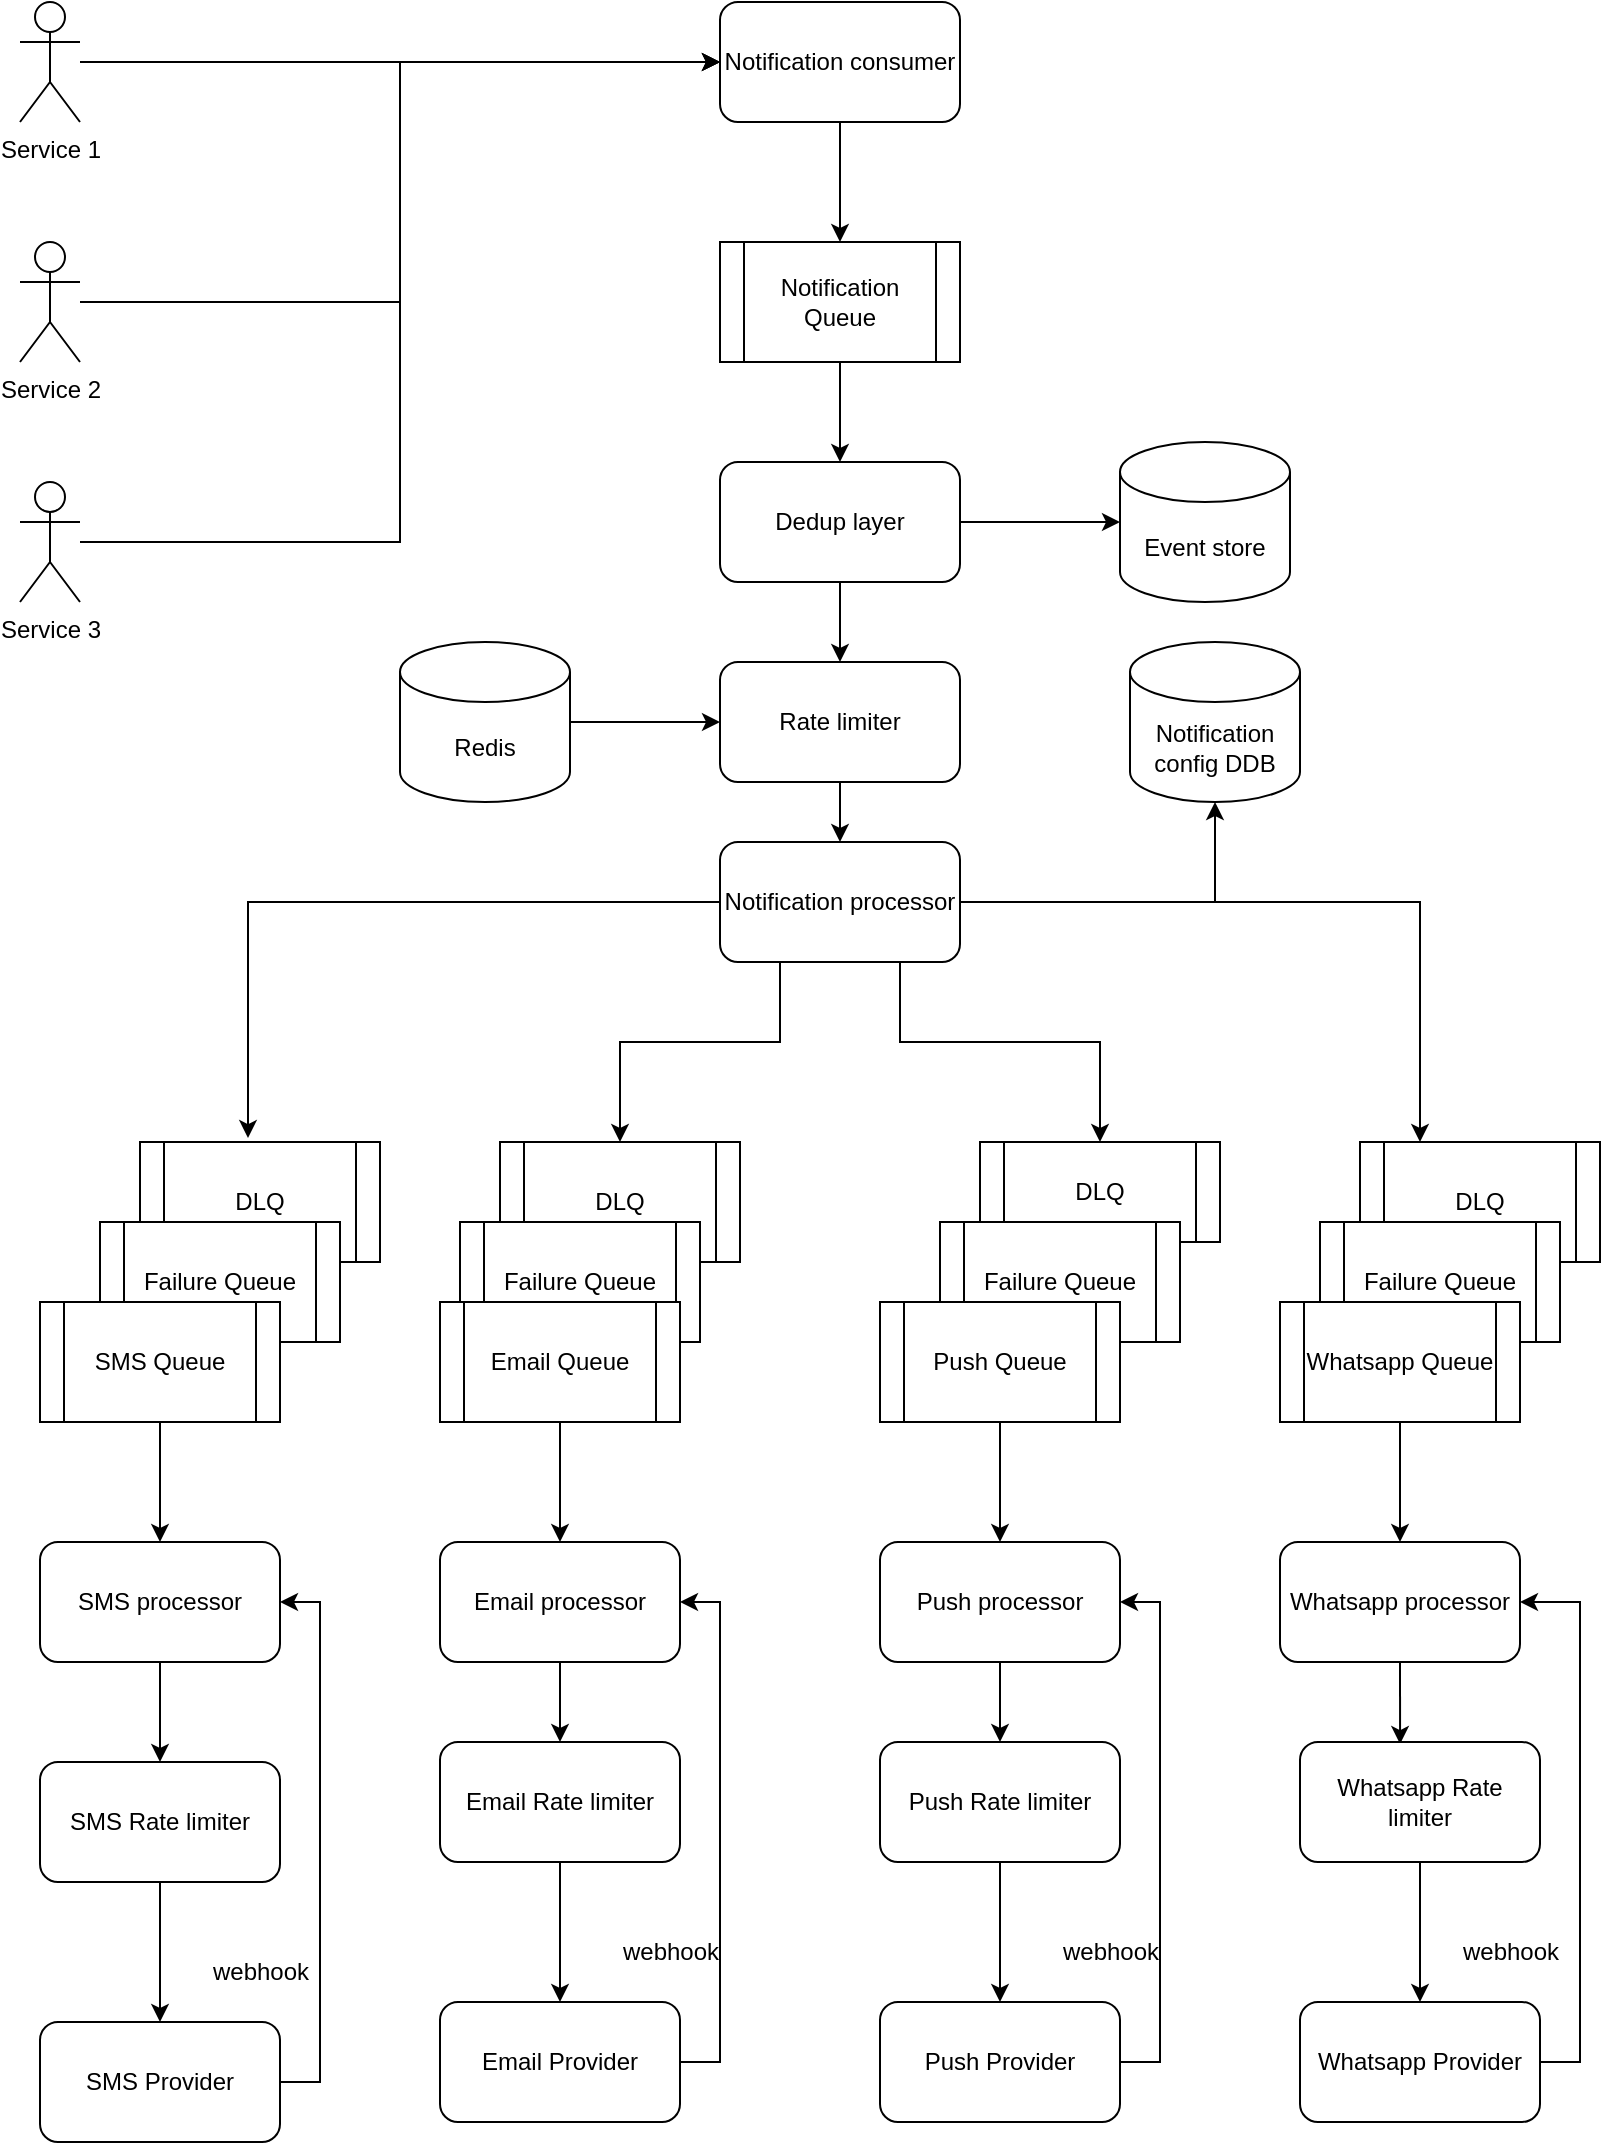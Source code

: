 <mxfile version="28.1.1">
  <diagram name="Page-1" id="IBkn1AV6_XAYANT_Cgsg">
    <mxGraphModel dx="1051" dy="660" grid="1" gridSize="10" guides="1" tooltips="1" connect="1" arrows="1" fold="1" page="1" pageScale="1" pageWidth="850" pageHeight="1100" math="0" shadow="0">
      <root>
        <mxCell id="0" />
        <mxCell id="1" parent="0" />
        <mxCell id="xVDcEwRzQe8WUiFtY7zD-36" value="DLQ" style="shape=process;whiteSpace=wrap;html=1;backgroundOutline=1;" vertex="1" parent="1">
          <mxGeometry x="680" y="580" width="120" height="60" as="geometry" />
        </mxCell>
        <mxCell id="xVDcEwRzQe8WUiFtY7zD-37" value="Failure Queue" style="shape=process;whiteSpace=wrap;html=1;backgroundOutline=1;" vertex="1" parent="1">
          <mxGeometry x="660" y="620" width="120" height="60" as="geometry" />
        </mxCell>
        <mxCell id="xVDcEwRzQe8WUiFtY7zD-34" value="DLQ" style="shape=process;whiteSpace=wrap;html=1;backgroundOutline=1;" vertex="1" parent="1">
          <mxGeometry x="490" y="580" width="120" height="50" as="geometry" />
        </mxCell>
        <mxCell id="xVDcEwRzQe8WUiFtY7zD-35" value="Failure Queue" style="shape=process;whiteSpace=wrap;html=1;backgroundOutline=1;" vertex="1" parent="1">
          <mxGeometry x="470" y="620" width="120" height="60" as="geometry" />
        </mxCell>
        <mxCell id="xVDcEwRzQe8WUiFtY7zD-29" value="DLQ" style="shape=process;whiteSpace=wrap;html=1;backgroundOutline=1;" vertex="1" parent="1">
          <mxGeometry x="250" y="580" width="120" height="60" as="geometry" />
        </mxCell>
        <mxCell id="xVDcEwRzQe8WUiFtY7zD-30" value="Failure Queue" style="shape=process;whiteSpace=wrap;html=1;backgroundOutline=1;" vertex="1" parent="1">
          <mxGeometry x="230" y="620" width="120" height="60" as="geometry" />
        </mxCell>
        <mxCell id="xVDcEwRzQe8WUiFtY7zD-27" value="DLQ" style="shape=process;whiteSpace=wrap;html=1;backgroundOutline=1;" vertex="1" parent="1">
          <mxGeometry x="70" y="580" width="120" height="60" as="geometry" />
        </mxCell>
        <mxCell id="xVDcEwRzQe8WUiFtY7zD-26" value="Failure Queue" style="shape=process;whiteSpace=wrap;html=1;backgroundOutline=1;" vertex="1" parent="1">
          <mxGeometry x="50" y="620" width="120" height="60" as="geometry" />
        </mxCell>
        <mxCell id="xVDcEwRzQe8WUiFtY7zD-63" style="edgeStyle=orthogonalEdgeStyle;rounded=0;orthogonalLoop=1;jettySize=auto;html=1;entryX=0;entryY=0.5;entryDx=0;entryDy=0;" edge="1" parent="1" source="dDHguk34ElmMT3qhyhON-1" target="xVDcEwRzQe8WUiFtY7zD-5">
          <mxGeometry relative="1" as="geometry" />
        </mxCell>
        <mxCell id="dDHguk34ElmMT3qhyhON-1" value="Service 1" style="shape=umlActor;verticalLabelPosition=bottom;verticalAlign=top;html=1;outlineConnect=0;" parent="1" vertex="1">
          <mxGeometry x="10" y="10" width="30" height="60" as="geometry" />
        </mxCell>
        <mxCell id="KC0I90stS5oIT5MQX-iv-26" style="edgeStyle=orthogonalEdgeStyle;rounded=0;orthogonalLoop=1;jettySize=auto;html=1;entryX=1;entryY=0;entryDx=0;entryDy=27.5;entryPerimeter=0;exitX=1;exitY=0.5;exitDx=0;exitDy=0;" parent="1" edge="1">
          <mxGeometry relative="1" as="geometry">
            <mxPoint x="680" y="620" as="sourcePoint" />
            <Array as="points">
              <mxPoint x="740" y="620" />
              <mxPoint x="740" y="348" />
            </Array>
          </mxGeometry>
        </mxCell>
        <mxCell id="xVDcEwRzQe8WUiFtY7zD-64" style="edgeStyle=orthogonalEdgeStyle;rounded=0;orthogonalLoop=1;jettySize=auto;html=1;entryX=0;entryY=0.5;entryDx=0;entryDy=0;" edge="1" parent="1" source="xVDcEwRzQe8WUiFtY7zD-2" target="xVDcEwRzQe8WUiFtY7zD-5">
          <mxGeometry relative="1" as="geometry" />
        </mxCell>
        <mxCell id="xVDcEwRzQe8WUiFtY7zD-2" value="Service 2" style="shape=umlActor;verticalLabelPosition=bottom;verticalAlign=top;html=1;outlineConnect=0;" vertex="1" parent="1">
          <mxGeometry x="10" y="130" width="30" height="60" as="geometry" />
        </mxCell>
        <mxCell id="xVDcEwRzQe8WUiFtY7zD-65" style="edgeStyle=orthogonalEdgeStyle;rounded=0;orthogonalLoop=1;jettySize=auto;html=1;entryX=0;entryY=0.5;entryDx=0;entryDy=0;" edge="1" parent="1" source="xVDcEwRzQe8WUiFtY7zD-3" target="xVDcEwRzQe8WUiFtY7zD-5">
          <mxGeometry relative="1" as="geometry" />
        </mxCell>
        <mxCell id="xVDcEwRzQe8WUiFtY7zD-3" value="&lt;div&gt;Service 3&lt;/div&gt;" style="shape=umlActor;verticalLabelPosition=bottom;verticalAlign=top;html=1;outlineConnect=0;" vertex="1" parent="1">
          <mxGeometry x="10" y="250" width="30" height="60" as="geometry" />
        </mxCell>
        <mxCell id="xVDcEwRzQe8WUiFtY7zD-9" style="edgeStyle=orthogonalEdgeStyle;rounded=0;orthogonalLoop=1;jettySize=auto;html=1;exitX=0.5;exitY=1;exitDx=0;exitDy=0;entryX=0.5;entryY=0;entryDx=0;entryDy=0;" edge="1" parent="1" source="xVDcEwRzQe8WUiFtY7zD-5" target="xVDcEwRzQe8WUiFtY7zD-6">
          <mxGeometry relative="1" as="geometry" />
        </mxCell>
        <mxCell id="xVDcEwRzQe8WUiFtY7zD-5" value="Notification consumer" style="rounded=1;whiteSpace=wrap;html=1;" vertex="1" parent="1">
          <mxGeometry x="360" y="10" width="120" height="60" as="geometry" />
        </mxCell>
        <mxCell id="xVDcEwRzQe8WUiFtY7zD-16" style="edgeStyle=orthogonalEdgeStyle;rounded=0;orthogonalLoop=1;jettySize=auto;html=1;entryX=0.5;entryY=0;entryDx=0;entryDy=0;" edge="1" parent="1" source="xVDcEwRzQe8WUiFtY7zD-6" target="xVDcEwRzQe8WUiFtY7zD-10">
          <mxGeometry relative="1" as="geometry" />
        </mxCell>
        <mxCell id="xVDcEwRzQe8WUiFtY7zD-6" value="Notification Queue" style="shape=process;whiteSpace=wrap;html=1;backgroundOutline=1;" vertex="1" parent="1">
          <mxGeometry x="360" y="130" width="120" height="60" as="geometry" />
        </mxCell>
        <mxCell id="xVDcEwRzQe8WUiFtY7zD-7" value="Notification config DDB" style="shape=cylinder3;whiteSpace=wrap;html=1;boundedLbl=1;backgroundOutline=1;size=15;" vertex="1" parent="1">
          <mxGeometry x="565" y="330" width="85" height="80" as="geometry" />
        </mxCell>
        <mxCell id="xVDcEwRzQe8WUiFtY7zD-8" value="Event store" style="shape=cylinder3;whiteSpace=wrap;html=1;boundedLbl=1;backgroundOutline=1;size=15;" vertex="1" parent="1">
          <mxGeometry x="560" y="230" width="85" height="80" as="geometry" />
        </mxCell>
        <mxCell id="xVDcEwRzQe8WUiFtY7zD-17" style="edgeStyle=orthogonalEdgeStyle;rounded=0;orthogonalLoop=1;jettySize=auto;html=1;exitX=0.5;exitY=1;exitDx=0;exitDy=0;entryX=0.5;entryY=0;entryDx=0;entryDy=0;" edge="1" parent="1" source="xVDcEwRzQe8WUiFtY7zD-59" target="xVDcEwRzQe8WUiFtY7zD-13">
          <mxGeometry relative="1" as="geometry" />
        </mxCell>
        <mxCell id="xVDcEwRzQe8WUiFtY7zD-10" value="Dedup layer" style="rounded=1;whiteSpace=wrap;html=1;" vertex="1" parent="1">
          <mxGeometry x="360" y="240" width="120" height="60" as="geometry" />
        </mxCell>
        <mxCell id="xVDcEwRzQe8WUiFtY7zD-31" style="edgeStyle=orthogonalEdgeStyle;rounded=0;orthogonalLoop=1;jettySize=auto;html=1;exitX=0.25;exitY=1;exitDx=0;exitDy=0;entryX=0.5;entryY=0;entryDx=0;entryDy=0;" edge="1" parent="1" source="xVDcEwRzQe8WUiFtY7zD-13" target="xVDcEwRzQe8WUiFtY7zD-29">
          <mxGeometry relative="1" as="geometry">
            <Array as="points">
              <mxPoint x="390" y="530" />
              <mxPoint x="310" y="530" />
            </Array>
          </mxGeometry>
        </mxCell>
        <mxCell id="xVDcEwRzQe8WUiFtY7zD-32" style="edgeStyle=orthogonalEdgeStyle;rounded=0;orthogonalLoop=1;jettySize=auto;html=1;exitX=0.75;exitY=1;exitDx=0;exitDy=0;entryX=0.5;entryY=0;entryDx=0;entryDy=0;" edge="1" parent="1" source="xVDcEwRzQe8WUiFtY7zD-13" target="xVDcEwRzQe8WUiFtY7zD-34">
          <mxGeometry relative="1" as="geometry">
            <Array as="points">
              <mxPoint x="450" y="530" />
              <mxPoint x="550" y="530" />
            </Array>
          </mxGeometry>
        </mxCell>
        <mxCell id="xVDcEwRzQe8WUiFtY7zD-33" style="edgeStyle=orthogonalEdgeStyle;rounded=0;orthogonalLoop=1;jettySize=auto;html=1;entryX=0.25;entryY=0;entryDx=0;entryDy=0;" edge="1" parent="1" target="xVDcEwRzQe8WUiFtY7zD-36">
          <mxGeometry relative="1" as="geometry">
            <mxPoint x="480" y="460" as="sourcePoint" />
            <Array as="points">
              <mxPoint x="710" y="460" />
            </Array>
          </mxGeometry>
        </mxCell>
        <mxCell id="xVDcEwRzQe8WUiFtY7zD-13" value="Notification processor" style="rounded=1;whiteSpace=wrap;html=1;" vertex="1" parent="1">
          <mxGeometry x="360" y="430" width="120" height="60" as="geometry" />
        </mxCell>
        <mxCell id="xVDcEwRzQe8WUiFtY7zD-15" style="edgeStyle=orthogonalEdgeStyle;rounded=0;orthogonalLoop=1;jettySize=auto;html=1;entryX=0;entryY=0.5;entryDx=0;entryDy=0;entryPerimeter=0;" edge="1" parent="1" source="xVDcEwRzQe8WUiFtY7zD-10" target="xVDcEwRzQe8WUiFtY7zD-8">
          <mxGeometry relative="1" as="geometry" />
        </mxCell>
        <mxCell id="xVDcEwRzQe8WUiFtY7zD-52" style="edgeStyle=orthogonalEdgeStyle;rounded=0;orthogonalLoop=1;jettySize=auto;html=1;entryX=0.5;entryY=0;entryDx=0;entryDy=0;" edge="1" parent="1" source="xVDcEwRzQe8WUiFtY7zD-69" target="xVDcEwRzQe8WUiFtY7zD-43">
          <mxGeometry relative="1" as="geometry" />
        </mxCell>
        <mxCell id="xVDcEwRzQe8WUiFtY7zD-18" value="SMS processor" style="rounded=1;whiteSpace=wrap;html=1;" vertex="1" parent="1">
          <mxGeometry x="20" y="780" width="120" height="60" as="geometry" />
        </mxCell>
        <mxCell id="xVDcEwRzQe8WUiFtY7zD-51" style="edgeStyle=orthogonalEdgeStyle;rounded=0;orthogonalLoop=1;jettySize=auto;html=1;exitX=0.5;exitY=1;exitDx=0;exitDy=0;entryX=0.5;entryY=0;entryDx=0;entryDy=0;" edge="1" parent="1" source="xVDcEwRzQe8WUiFtY7zD-71" target="xVDcEwRzQe8WUiFtY7zD-44">
          <mxGeometry relative="1" as="geometry" />
        </mxCell>
        <mxCell id="xVDcEwRzQe8WUiFtY7zD-19" value="Email processor" style="rounded=1;whiteSpace=wrap;html=1;" vertex="1" parent="1">
          <mxGeometry x="220" y="780" width="120" height="60" as="geometry" />
        </mxCell>
        <mxCell id="xVDcEwRzQe8WUiFtY7zD-50" style="edgeStyle=orthogonalEdgeStyle;rounded=0;orthogonalLoop=1;jettySize=auto;html=1;entryX=0.5;entryY=0;entryDx=0;entryDy=0;" edge="1" parent="1" source="xVDcEwRzQe8WUiFtY7zD-73" target="xVDcEwRzQe8WUiFtY7zD-45">
          <mxGeometry relative="1" as="geometry" />
        </mxCell>
        <mxCell id="xVDcEwRzQe8WUiFtY7zD-20" value="Push processor" style="rounded=1;whiteSpace=wrap;html=1;" vertex="1" parent="1">
          <mxGeometry x="440" y="780" width="120" height="60" as="geometry" />
        </mxCell>
        <mxCell id="xVDcEwRzQe8WUiFtY7zD-47" style="edgeStyle=orthogonalEdgeStyle;rounded=0;orthogonalLoop=1;jettySize=auto;html=1;exitX=0.5;exitY=1;exitDx=0;exitDy=0;entryX=0.417;entryY=0.017;entryDx=0;entryDy=0;entryPerimeter=0;" edge="1" parent="1" source="xVDcEwRzQe8WUiFtY7zD-21" target="xVDcEwRzQe8WUiFtY7zD-75">
          <mxGeometry relative="1" as="geometry" />
        </mxCell>
        <mxCell id="xVDcEwRzQe8WUiFtY7zD-21" value="Whatsapp processor" style="rounded=1;whiteSpace=wrap;html=1;" vertex="1" parent="1">
          <mxGeometry x="640" y="780" width="120" height="60" as="geometry" />
        </mxCell>
        <mxCell id="xVDcEwRzQe8WUiFtY7zD-38" style="edgeStyle=orthogonalEdgeStyle;rounded=0;orthogonalLoop=1;jettySize=auto;html=1;exitX=0.5;exitY=1;exitDx=0;exitDy=0;entryX=0.5;entryY=0;entryDx=0;entryDy=0;" edge="1" parent="1" source="xVDcEwRzQe8WUiFtY7zD-22" target="xVDcEwRzQe8WUiFtY7zD-18">
          <mxGeometry relative="1" as="geometry" />
        </mxCell>
        <mxCell id="xVDcEwRzQe8WUiFtY7zD-22" value="SMS Queue" style="shape=process;whiteSpace=wrap;html=1;backgroundOutline=1;" vertex="1" parent="1">
          <mxGeometry x="20" y="660" width="120" height="60" as="geometry" />
        </mxCell>
        <mxCell id="xVDcEwRzQe8WUiFtY7zD-39" style="edgeStyle=orthogonalEdgeStyle;rounded=0;orthogonalLoop=1;jettySize=auto;html=1;exitX=0.5;exitY=1;exitDx=0;exitDy=0;entryX=0.5;entryY=0;entryDx=0;entryDy=0;" edge="1" parent="1" source="xVDcEwRzQe8WUiFtY7zD-23" target="xVDcEwRzQe8WUiFtY7zD-19">
          <mxGeometry relative="1" as="geometry" />
        </mxCell>
        <mxCell id="xVDcEwRzQe8WUiFtY7zD-23" value="Email Queue" style="shape=process;whiteSpace=wrap;html=1;backgroundOutline=1;" vertex="1" parent="1">
          <mxGeometry x="220" y="660" width="120" height="60" as="geometry" />
        </mxCell>
        <mxCell id="xVDcEwRzQe8WUiFtY7zD-41" style="edgeStyle=orthogonalEdgeStyle;rounded=0;orthogonalLoop=1;jettySize=auto;html=1;" edge="1" parent="1" source="xVDcEwRzQe8WUiFtY7zD-24" target="xVDcEwRzQe8WUiFtY7zD-20">
          <mxGeometry relative="1" as="geometry" />
        </mxCell>
        <mxCell id="xVDcEwRzQe8WUiFtY7zD-24" value="Push Queue" style="shape=process;whiteSpace=wrap;html=1;backgroundOutline=1;" vertex="1" parent="1">
          <mxGeometry x="440" y="660" width="120" height="60" as="geometry" />
        </mxCell>
        <mxCell id="xVDcEwRzQe8WUiFtY7zD-42" style="edgeStyle=orthogonalEdgeStyle;rounded=0;orthogonalLoop=1;jettySize=auto;html=1;entryX=0.5;entryY=0;entryDx=0;entryDy=0;" edge="1" parent="1" source="xVDcEwRzQe8WUiFtY7zD-25" target="xVDcEwRzQe8WUiFtY7zD-21">
          <mxGeometry relative="1" as="geometry" />
        </mxCell>
        <mxCell id="xVDcEwRzQe8WUiFtY7zD-25" value="Whatsapp Queue" style="shape=process;whiteSpace=wrap;html=1;backgroundOutline=1;" vertex="1" parent="1">
          <mxGeometry x="640" y="660" width="120" height="60" as="geometry" />
        </mxCell>
        <mxCell id="xVDcEwRzQe8WUiFtY7zD-28" style="edgeStyle=orthogonalEdgeStyle;rounded=0;orthogonalLoop=1;jettySize=auto;html=1;entryX=0.45;entryY=-0.033;entryDx=0;entryDy=0;entryPerimeter=0;exitX=0;exitY=0.5;exitDx=0;exitDy=0;" edge="1" parent="1" source="xVDcEwRzQe8WUiFtY7zD-13" target="xVDcEwRzQe8WUiFtY7zD-27">
          <mxGeometry relative="1" as="geometry">
            <mxPoint x="200" y="560" as="sourcePoint" />
            <Array as="points">
              <mxPoint x="124" y="460" />
            </Array>
          </mxGeometry>
        </mxCell>
        <mxCell id="xVDcEwRzQe8WUiFtY7zD-53" style="edgeStyle=orthogonalEdgeStyle;rounded=0;orthogonalLoop=1;jettySize=auto;html=1;exitX=1;exitY=0.5;exitDx=0;exitDy=0;entryX=1;entryY=0.5;entryDx=0;entryDy=0;" edge="1" parent="1" source="xVDcEwRzQe8WUiFtY7zD-43" target="xVDcEwRzQe8WUiFtY7zD-18">
          <mxGeometry relative="1" as="geometry" />
        </mxCell>
        <mxCell id="xVDcEwRzQe8WUiFtY7zD-43" value="SMS Provider" style="rounded=1;whiteSpace=wrap;html=1;" vertex="1" parent="1">
          <mxGeometry x="20" y="1020" width="120" height="60" as="geometry" />
        </mxCell>
        <mxCell id="xVDcEwRzQe8WUiFtY7zD-55" style="edgeStyle=orthogonalEdgeStyle;rounded=0;orthogonalLoop=1;jettySize=auto;html=1;exitX=1;exitY=0.5;exitDx=0;exitDy=0;entryX=1;entryY=0.5;entryDx=0;entryDy=0;" edge="1" parent="1" source="xVDcEwRzQe8WUiFtY7zD-44" target="xVDcEwRzQe8WUiFtY7zD-19">
          <mxGeometry relative="1" as="geometry" />
        </mxCell>
        <mxCell id="xVDcEwRzQe8WUiFtY7zD-44" value="Email Provider" style="rounded=1;whiteSpace=wrap;html=1;" vertex="1" parent="1">
          <mxGeometry x="220" y="1010" width="120" height="60" as="geometry" />
        </mxCell>
        <mxCell id="xVDcEwRzQe8WUiFtY7zD-56" style="edgeStyle=orthogonalEdgeStyle;rounded=0;orthogonalLoop=1;jettySize=auto;html=1;exitX=1;exitY=0.5;exitDx=0;exitDy=0;entryX=1;entryY=0.5;entryDx=0;entryDy=0;" edge="1" parent="1" source="xVDcEwRzQe8WUiFtY7zD-45" target="xVDcEwRzQe8WUiFtY7zD-20">
          <mxGeometry relative="1" as="geometry" />
        </mxCell>
        <mxCell id="xVDcEwRzQe8WUiFtY7zD-45" value="Push Provider" style="rounded=1;whiteSpace=wrap;html=1;" vertex="1" parent="1">
          <mxGeometry x="440" y="1010" width="120" height="60" as="geometry" />
        </mxCell>
        <mxCell id="xVDcEwRzQe8WUiFtY7zD-48" style="edgeStyle=orthogonalEdgeStyle;rounded=0;orthogonalLoop=1;jettySize=auto;html=1;exitX=1;exitY=0.5;exitDx=0;exitDy=0;entryX=1;entryY=0.5;entryDx=0;entryDy=0;" edge="1" parent="1" source="xVDcEwRzQe8WUiFtY7zD-46" target="xVDcEwRzQe8WUiFtY7zD-21">
          <mxGeometry relative="1" as="geometry" />
        </mxCell>
        <mxCell id="xVDcEwRzQe8WUiFtY7zD-46" value="Whatsapp Provider" style="rounded=1;whiteSpace=wrap;html=1;" vertex="1" parent="1">
          <mxGeometry x="650" y="1010" width="120" height="60" as="geometry" />
        </mxCell>
        <mxCell id="xVDcEwRzQe8WUiFtY7zD-49" value="webhook" style="text;html=1;align=center;verticalAlign=middle;resizable=0;points=[];autosize=1;strokeColor=none;fillColor=none;" vertex="1" parent="1">
          <mxGeometry x="720" y="970" width="70" height="30" as="geometry" />
        </mxCell>
        <mxCell id="xVDcEwRzQe8WUiFtY7zD-54" value="webhook" style="text;html=1;align=center;verticalAlign=middle;resizable=0;points=[];autosize=1;strokeColor=none;fillColor=none;" vertex="1" parent="1">
          <mxGeometry x="95" y="980" width="70" height="30" as="geometry" />
        </mxCell>
        <mxCell id="xVDcEwRzQe8WUiFtY7zD-57" value="webhook" style="text;html=1;align=center;verticalAlign=middle;resizable=0;points=[];autosize=1;strokeColor=none;fillColor=none;" vertex="1" parent="1">
          <mxGeometry x="300" y="970" width="70" height="30" as="geometry" />
        </mxCell>
        <mxCell id="xVDcEwRzQe8WUiFtY7zD-58" value="webhook" style="text;html=1;align=center;verticalAlign=middle;resizable=0;points=[];autosize=1;strokeColor=none;fillColor=none;" vertex="1" parent="1">
          <mxGeometry x="520" y="970" width="70" height="30" as="geometry" />
        </mxCell>
        <mxCell id="xVDcEwRzQe8WUiFtY7zD-60" value="" style="edgeStyle=orthogonalEdgeStyle;rounded=0;orthogonalLoop=1;jettySize=auto;html=1;exitX=0.5;exitY=1;exitDx=0;exitDy=0;entryX=0.5;entryY=0;entryDx=0;entryDy=0;" edge="1" parent="1" source="xVDcEwRzQe8WUiFtY7zD-10" target="xVDcEwRzQe8WUiFtY7zD-59">
          <mxGeometry relative="1" as="geometry">
            <mxPoint x="420" y="320" as="sourcePoint" />
            <mxPoint x="420" y="430" as="targetPoint" />
          </mxGeometry>
        </mxCell>
        <mxCell id="xVDcEwRzQe8WUiFtY7zD-59" value="Rate limiter" style="rounded=1;whiteSpace=wrap;html=1;" vertex="1" parent="1">
          <mxGeometry x="360" y="340" width="120" height="60" as="geometry" />
        </mxCell>
        <mxCell id="xVDcEwRzQe8WUiFtY7zD-62" style="edgeStyle=orthogonalEdgeStyle;rounded=0;orthogonalLoop=1;jettySize=auto;html=1;entryX=0;entryY=0.5;entryDx=0;entryDy=0;" edge="1" parent="1" source="xVDcEwRzQe8WUiFtY7zD-61" target="xVDcEwRzQe8WUiFtY7zD-59">
          <mxGeometry relative="1" as="geometry" />
        </mxCell>
        <mxCell id="xVDcEwRzQe8WUiFtY7zD-61" value="Redis" style="shape=cylinder3;whiteSpace=wrap;html=1;boundedLbl=1;backgroundOutline=1;size=15;" vertex="1" parent="1">
          <mxGeometry x="200" y="330" width="85" height="80" as="geometry" />
        </mxCell>
        <mxCell id="xVDcEwRzQe8WUiFtY7zD-70" value="" style="edgeStyle=orthogonalEdgeStyle;rounded=0;orthogonalLoop=1;jettySize=auto;html=1;entryX=0.5;entryY=0;entryDx=0;entryDy=0;" edge="1" parent="1" source="xVDcEwRzQe8WUiFtY7zD-18" target="xVDcEwRzQe8WUiFtY7zD-69">
          <mxGeometry relative="1" as="geometry">
            <mxPoint x="80" y="840" as="sourcePoint" />
            <mxPoint x="80" y="1020" as="targetPoint" />
          </mxGeometry>
        </mxCell>
        <mxCell id="xVDcEwRzQe8WUiFtY7zD-69" value="SMS Rate limiter" style="rounded=1;whiteSpace=wrap;html=1;" vertex="1" parent="1">
          <mxGeometry x="20" y="890" width="120" height="60" as="geometry" />
        </mxCell>
        <mxCell id="xVDcEwRzQe8WUiFtY7zD-72" value="" style="edgeStyle=orthogonalEdgeStyle;rounded=0;orthogonalLoop=1;jettySize=auto;html=1;exitX=0.5;exitY=1;exitDx=0;exitDy=0;entryX=0.5;entryY=0;entryDx=0;entryDy=0;" edge="1" parent="1" source="xVDcEwRzQe8WUiFtY7zD-19" target="xVDcEwRzQe8WUiFtY7zD-71">
          <mxGeometry relative="1" as="geometry">
            <mxPoint x="280" y="840" as="sourcePoint" />
            <mxPoint x="280" y="1010" as="targetPoint" />
          </mxGeometry>
        </mxCell>
        <mxCell id="xVDcEwRzQe8WUiFtY7zD-71" value="Email Rate limiter" style="rounded=1;whiteSpace=wrap;html=1;" vertex="1" parent="1">
          <mxGeometry x="220" y="880" width="120" height="60" as="geometry" />
        </mxCell>
        <mxCell id="xVDcEwRzQe8WUiFtY7zD-74" value="" style="edgeStyle=orthogonalEdgeStyle;rounded=0;orthogonalLoop=1;jettySize=auto;html=1;entryX=0.5;entryY=0;entryDx=0;entryDy=0;" edge="1" parent="1" source="xVDcEwRzQe8WUiFtY7zD-20" target="xVDcEwRzQe8WUiFtY7zD-73">
          <mxGeometry relative="1" as="geometry">
            <mxPoint x="500" y="840" as="sourcePoint" />
            <mxPoint x="500" y="1010" as="targetPoint" />
          </mxGeometry>
        </mxCell>
        <mxCell id="xVDcEwRzQe8WUiFtY7zD-73" value="Push Rate limiter" style="rounded=1;whiteSpace=wrap;html=1;" vertex="1" parent="1">
          <mxGeometry x="440" y="880" width="120" height="60" as="geometry" />
        </mxCell>
        <mxCell id="xVDcEwRzQe8WUiFtY7zD-76" style="edgeStyle=orthogonalEdgeStyle;rounded=0;orthogonalLoop=1;jettySize=auto;html=1;exitX=0.5;exitY=1;exitDx=0;exitDy=0;" edge="1" parent="1" source="xVDcEwRzQe8WUiFtY7zD-75" target="xVDcEwRzQe8WUiFtY7zD-46">
          <mxGeometry relative="1" as="geometry" />
        </mxCell>
        <mxCell id="xVDcEwRzQe8WUiFtY7zD-75" value="Whatsapp Rate limiter" style="rounded=1;whiteSpace=wrap;html=1;" vertex="1" parent="1">
          <mxGeometry x="650" y="880" width="120" height="60" as="geometry" />
        </mxCell>
        <mxCell id="xVDcEwRzQe8WUiFtY7zD-77" style="edgeStyle=orthogonalEdgeStyle;rounded=0;orthogonalLoop=1;jettySize=auto;html=1;entryX=0.5;entryY=1;entryDx=0;entryDy=0;entryPerimeter=0;" edge="1" parent="1" source="xVDcEwRzQe8WUiFtY7zD-13" target="xVDcEwRzQe8WUiFtY7zD-7">
          <mxGeometry relative="1" as="geometry" />
        </mxCell>
      </root>
    </mxGraphModel>
  </diagram>
</mxfile>
